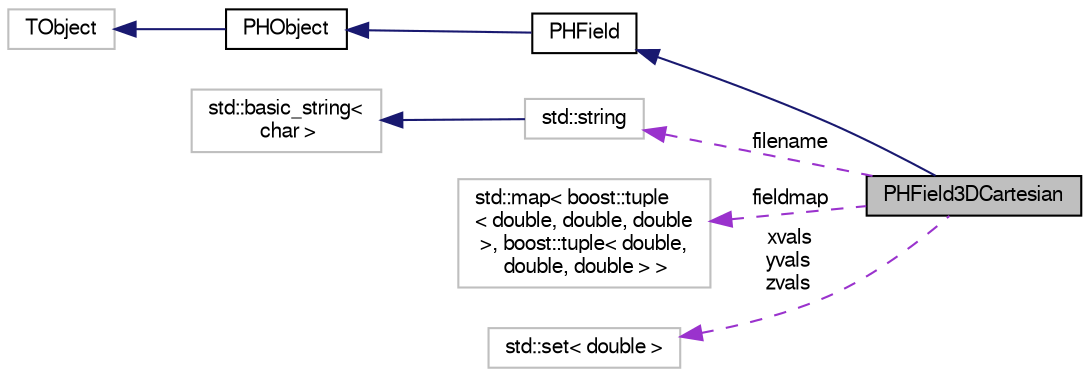 digraph "PHField3DCartesian"
{
  bgcolor="transparent";
  edge [fontname="FreeSans",fontsize="10",labelfontname="FreeSans",labelfontsize="10"];
  node [fontname="FreeSans",fontsize="10",shape=record];
  rankdir="LR";
  Node1 [label="PHField3DCartesian",height=0.2,width=0.4,color="black", fillcolor="grey75", style="filled" fontcolor="black"];
  Node2 -> Node1 [dir="back",color="midnightblue",fontsize="10",style="solid",fontname="FreeSans"];
  Node2 [label="PHField",height=0.2,width=0.4,color="black",URL="$da/ddc/classPHField.html",tooltip="transient DST object for field storage and access "];
  Node3 -> Node2 [dir="back",color="midnightblue",fontsize="10",style="solid",fontname="FreeSans"];
  Node3 [label="PHObject",height=0.2,width=0.4,color="black",URL="$d9/d24/classPHObject.html"];
  Node4 -> Node3 [dir="back",color="midnightblue",fontsize="10",style="solid",fontname="FreeSans"];
  Node4 [label="TObject",height=0.2,width=0.4,color="grey75"];
  Node5 -> Node1 [dir="back",color="darkorchid3",fontsize="10",style="dashed",label=" filename" ,fontname="FreeSans"];
  Node5 [label="std::string",height=0.2,width=0.4,color="grey75",tooltip="STL class. "];
  Node6 -> Node5 [dir="back",color="midnightblue",fontsize="10",style="solid",fontname="FreeSans"];
  Node6 [label="std::basic_string\<\l char \>",height=0.2,width=0.4,color="grey75",tooltip="STL class. "];
  Node7 -> Node1 [dir="back",color="darkorchid3",fontsize="10",style="dashed",label=" fieldmap" ,fontname="FreeSans"];
  Node7 [label="std::map\< boost::tuple\l\< double, double, double\l \>, boost::tuple\< double,\l double, double \> \>",height=0.2,width=0.4,color="grey75"];
  Node8 -> Node1 [dir="back",color="darkorchid3",fontsize="10",style="dashed",label=" xvals\nyvals\nzvals" ,fontname="FreeSans"];
  Node8 [label="std::set\< double \>",height=0.2,width=0.4,color="grey75"];
}
